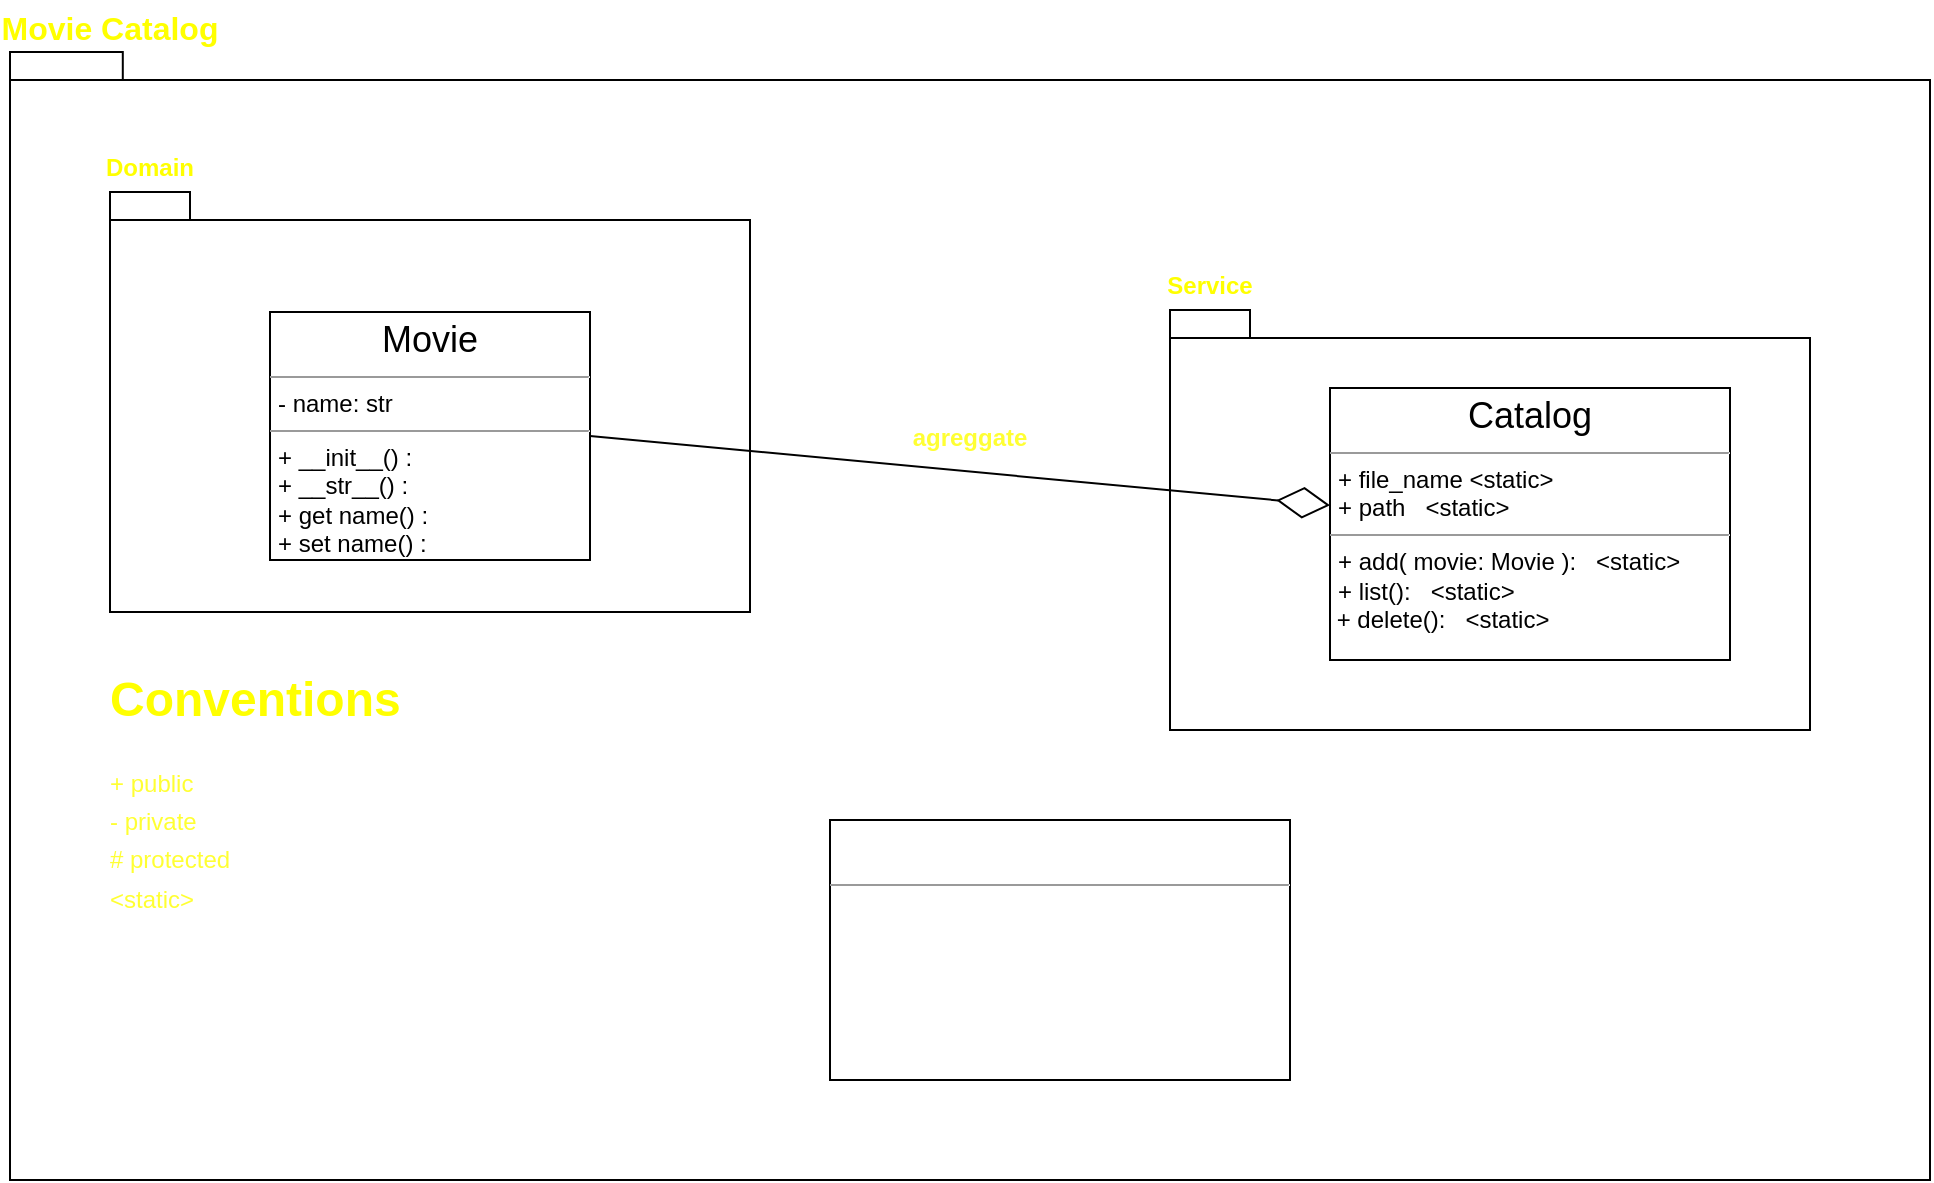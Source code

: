 <mxfile>
    <diagram id="8QbkyTl2bkq8l8BfTMAp" name="Class Diagram">
        <mxGraphModel dx="1131" dy="412" grid="1" gridSize="10" guides="1" tooltips="1" connect="1" arrows="1" fold="1" page="1" pageScale="1" pageWidth="1100" pageHeight="850" math="0" shadow="0">
            <root>
                <mxCell id="0"/>
                <mxCell id="1" parent="0"/>
                <mxCell id="9" value="" style="shape=folder;fontStyle=1;spacingTop=10;tabWidth=40;tabHeight=14;tabPosition=left;html=1;" vertex="1" parent="1">
                    <mxGeometry x="40" y="86" width="960" height="564" as="geometry"/>
                </mxCell>
                <mxCell id="3" value="" style="shape=folder;fontStyle=1;spacingTop=10;tabWidth=40;tabHeight=14;tabPosition=left;html=1;flipH=0;flipV=0;" vertex="1" parent="1">
                    <mxGeometry x="90" y="156" width="320" height="210" as="geometry"/>
                </mxCell>
                <mxCell id="2" value="&lt;p style=&quot;margin: 0px ; margin-top: 4px ; text-align: center&quot;&gt;&lt;font style=&quot;font-size: 18px&quot;&gt;Movie&lt;/font&gt;&lt;/p&gt;&lt;hr size=&quot;1&quot;&gt;&lt;p style=&quot;margin: 0px ; margin-left: 4px&quot;&gt;- name: str&lt;/p&gt;&lt;hr size=&quot;1&quot;&gt;&lt;p style=&quot;margin: 0px ; margin-left: 4px&quot;&gt;+ __init__() :&amp;nbsp;&lt;br&gt;+ __str__() :&amp;nbsp;&lt;br&gt;&lt;/p&gt;&lt;p style=&quot;margin: 0px ; margin-left: 4px&quot;&gt;+ get name() :&lt;/p&gt;&lt;p style=&quot;margin: 0px ; margin-left: 4px&quot;&gt;+ set name() :&lt;/p&gt;" style="verticalAlign=top;align=left;overflow=fill;fontSize=12;fontFamily=Helvetica;html=1;" vertex="1" parent="1">
                    <mxGeometry x="170" y="216" width="160" height="124" as="geometry"/>
                </mxCell>
                <mxCell id="4" value="" style="shape=folder;fontStyle=1;spacingTop=10;tabWidth=40;tabHeight=14;tabPosition=left;html=1;flipH=0;flipV=0;" vertex="1" parent="1">
                    <mxGeometry x="620" y="215" width="320" height="210" as="geometry"/>
                </mxCell>
                <mxCell id="5" value="&lt;p style=&quot;margin: 0px ; margin-top: 4px ; text-align: center&quot;&gt;&lt;font style=&quot;font-size: 18px&quot;&gt;Catalog&lt;/font&gt;&lt;/p&gt;&lt;hr size=&quot;1&quot;&gt;&lt;p style=&quot;margin: 0px ; margin-left: 4px&quot;&gt;+ file_name &amp;lt;static&amp;gt;&lt;/p&gt;&lt;p style=&quot;margin: 0px ; margin-left: 4px&quot;&gt;+ path&amp;nbsp; &amp;nbsp;&amp;lt;static&amp;gt;&amp;nbsp;&amp;nbsp;&lt;/p&gt;&lt;hr size=&quot;1&quot;&gt;&lt;p style=&quot;margin: 0px ; margin-left: 4px&quot;&gt;&lt;span&gt;+ add( movie: Movie ):&amp;nbsp; &amp;nbsp;&amp;lt;static&amp;gt;&lt;/span&gt;&lt;br&gt;&lt;/p&gt;&lt;p style=&quot;margin: 0px ; margin-left: 4px&quot;&gt;+ list():&amp;nbsp; &amp;nbsp;&amp;lt;static&amp;gt;&lt;/p&gt;&amp;nbsp;+ delete():&amp;nbsp; &amp;nbsp;&amp;lt;static&amp;gt;&lt;p style=&quot;margin: 0px ; margin-left: 4px&quot;&gt;&amp;nbsp;&lt;br&gt;&lt;/p&gt;" style="verticalAlign=top;align=left;overflow=fill;fontSize=12;fontFamily=Helvetica;html=1;" vertex="1" parent="1">
                    <mxGeometry x="700" y="254" width="200" height="136" as="geometry"/>
                </mxCell>
                <mxCell id="6" value="" style="endArrow=diamondThin;endFill=0;endSize=24;html=1;exitX=1;exitY=0.5;exitDx=0;exitDy=0;" edge="1" parent="1" source="2" target="5">
                    <mxGeometry width="160" relative="1" as="geometry">
                        <mxPoint x="410" y="346" as="sourcePoint"/>
                        <mxPoint x="570" y="346" as="targetPoint"/>
                    </mxGeometry>
                </mxCell>
                <mxCell id="7" value="Domain" style="text;align=center;fontStyle=1;verticalAlign=middle;spacingLeft=3;spacingRight=3;strokeColor=none;rotatable=0;points=[[0,0.5],[1,0.5]];portConstraint=eastwest;fontColor=#FFFF00;" vertex="1" parent="1">
                    <mxGeometry x="70" y="130" width="80" height="26" as="geometry"/>
                </mxCell>
                <mxCell id="8" value="Service" style="text;align=center;fontStyle=1;verticalAlign=middle;spacingLeft=3;spacingRight=3;strokeColor=none;rotatable=0;points=[[0,0.5],[1,0.5]];portConstraint=eastwest;fontColor=#FFFF00;" vertex="1" parent="1">
                    <mxGeometry x="600" y="189" width="80" height="26" as="geometry"/>
                </mxCell>
                <mxCell id="10" value="Movie Catalog" style="text;align=center;fontStyle=1;verticalAlign=middle;spacingLeft=3;spacingRight=3;strokeColor=none;rotatable=0;points=[[0,0.5],[1,0.5]];portConstraint=eastwest;fontSize=16;fontColor=#FFFF00;" vertex="1" parent="1">
                    <mxGeometry x="50" y="60" width="80" height="26" as="geometry"/>
                </mxCell>
                <mxCell id="11" value="agreggate" style="text;align=center;fontStyle=1;verticalAlign=middle;spacingLeft=3;spacingRight=3;strokeColor=none;rotatable=0;points=[[0,0.5],[1,0.5]];portConstraint=eastwest;fontColor=#FFFF33;" vertex="1" parent="1">
                    <mxGeometry x="480" y="265" width="80" height="26" as="geometry"/>
                </mxCell>
                <mxCell id="12" value="&lt;h1 style=&quot;font-size: 24px&quot;&gt;Conventions&lt;/h1&gt;&lt;p&gt;&lt;span style=&quot;color: rgb(255 , 255 , 51) ; font-size: 12px&quot;&gt;+ public&amp;nbsp; &amp;nbsp; &amp;nbsp; &amp;nbsp; &amp;nbsp;&lt;/span&gt;&lt;font color=&quot;#ffffff&quot; style=&quot;font-size: 12px&quot;&gt;counter&lt;/font&gt;&lt;br style=&quot;color: rgb(255 , 255 , 51) ; font-size: 12px&quot;&gt;&lt;span style=&quot;color: rgb(255 , 255 , 51) ; font-size: 12px&quot;&gt;- private&amp;nbsp; &amp;nbsp; &amp;nbsp; &amp;nbsp;&amp;nbsp;&lt;/span&gt;&lt;font color=&quot;#ffffff&quot; style=&quot;font-size: 12px&quot;&gt;__id&lt;/font&gt;&lt;br style=&quot;color: rgb(255 , 255 , 51) ; font-size: 12px&quot;&gt;&lt;span style=&quot;color: rgb(255 , 255 , 51) ; font-size: 12px&quot;&gt;# protected&amp;nbsp; &amp;nbsp;&lt;/span&gt;&lt;font color=&quot;#ffffff&quot; style=&quot;font-size: 12px&quot;&gt;_type&lt;br&gt;&lt;/font&gt;&lt;span style=&quot;color: rgb(255 , 255 , 51) ; font-size: 12px&quot;&gt;&amp;lt;static&amp;gt;&amp;nbsp; &amp;nbsp;&lt;/span&gt;&lt;font color=&quot;#ffffff&quot; style=&quot;font-size: 12px&quot;&gt;var_name or @classmethod&lt;/font&gt;&lt;br&gt;&lt;/p&gt;" style="text;html=1;strokeColor=none;fillColor=none;spacing=5;spacingTop=-20;whiteSpace=wrap;overflow=hidden;rounded=0;fontSize=16;fontColor=#FFFF00;" vertex="1" parent="1">
                    <mxGeometry x="85" y="390" width="330" height="144" as="geometry"/>
                </mxCell>
                <mxCell id="13" value="&lt;p style=&quot;margin: 0px ; margin-top: 4px ; text-align: center&quot;&gt;&lt;font style=&quot;font-size: 18px&quot; color=&quot;#ffffff&quot;&gt;main.py&lt;/font&gt;&lt;/p&gt;&lt;hr size=&quot;1&quot;&gt;&lt;div style=&quot;height: 2px&quot;&gt;&lt;font color=&quot;#ffffff&quot;&gt;&amp;nbsp; Contiene un menú con 4 opciones:&lt;br&gt;&lt;br&gt;&amp;nbsp; 1. Agregar película&lt;br&gt;&amp;nbsp; 2. Listar peliculas&lt;br&gt;&amp;nbsp; 3. Eliminar archivo&lt;br&gt;&amp;nbsp; 4. Salir&lt;/font&gt;&lt;/div&gt;&lt;div style=&quot;height: 2px&quot;&gt;&lt;br&gt;&lt;/div&gt;&lt;div style=&quot;height: 2px&quot;&gt;&lt;br&gt;&lt;/div&gt;&lt;div style=&quot;height: 2px&quot;&gt;&lt;br&gt;&lt;/div&gt;" style="verticalAlign=top;align=left;overflow=fill;fontSize=12;fontFamily=Helvetica;html=1;fontColor=#FFFF00;" vertex="1" parent="1">
                    <mxGeometry x="450" y="470" width="230" height="130" as="geometry"/>
                </mxCell>
            </root>
        </mxGraphModel>
    </diagram>
</mxfile>